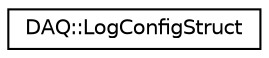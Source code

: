 digraph "Graphical Class Hierarchy"
{
  edge [fontname="Helvetica",fontsize="10",labelfontname="Helvetica",labelfontsize="10"];
  node [fontname="Helvetica",fontsize="10",shape=record];
  rankdir="LR";
  Node0 [label="DAQ::LogConfigStruct",height=0.2,width=0.4,color="black", fillcolor="white", style="filled",URL="$structDAQ_1_1LogConfigStruct.html",tooltip="配置log的结构体，包含所有能够配置的选项 "];
}
